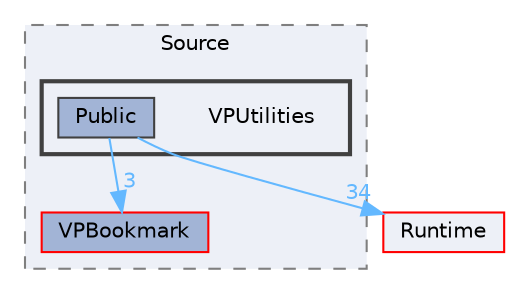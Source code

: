 digraph "VPUtilities"
{
 // INTERACTIVE_SVG=YES
 // LATEX_PDF_SIZE
  bgcolor="transparent";
  edge [fontname=Helvetica,fontsize=10,labelfontname=Helvetica,labelfontsize=10];
  node [fontname=Helvetica,fontsize=10,shape=box,height=0.2,width=0.4];
  compound=true
  subgraph clusterdir_514060e236dc79294357f1d40abfad9d {
    graph [ bgcolor="#edf0f7", pencolor="grey50", label="Source", fontname=Helvetica,fontsize=10 style="filled,dashed", URL="dir_514060e236dc79294357f1d40abfad9d.html",tooltip=""]
  dir_445de3fd50adb406ea2a1bdf31af6f4c [label="VPBookmark", fillcolor="#a2b4d6", color="red", style="filled", URL="dir_445de3fd50adb406ea2a1bdf31af6f4c.html",tooltip=""];
  subgraph clusterdir_f0262aeb1233f2c3a7ea2f982d38c928 {
    graph [ bgcolor="#edf0f7", pencolor="grey25", label="", fontname=Helvetica,fontsize=10 style="filled,bold", URL="dir_f0262aeb1233f2c3a7ea2f982d38c928.html",tooltip=""]
    dir_f0262aeb1233f2c3a7ea2f982d38c928 [shape=plaintext, label="VPUtilities"];
  dir_a2bccb87f5b9083eef6403a7afbe9aea [label="Public", fillcolor="#a2b4d6", color="grey25", style="filled", URL="dir_a2bccb87f5b9083eef6403a7afbe9aea.html",tooltip=""];
  }
  }
  dir_7536b172fbd480bfd146a1b1acd6856b [label="Runtime", fillcolor="#edf0f7", color="red", style="filled", URL="dir_7536b172fbd480bfd146a1b1acd6856b.html",tooltip=""];
  dir_a2bccb87f5b9083eef6403a7afbe9aea->dir_445de3fd50adb406ea2a1bdf31af6f4c [headlabel="3", labeldistance=1.5 headhref="dir_000829_001267.html" href="dir_000829_001267.html" color="steelblue1" fontcolor="steelblue1"];
  dir_a2bccb87f5b9083eef6403a7afbe9aea->dir_7536b172fbd480bfd146a1b1acd6856b [headlabel="34", labeldistance=1.5 headhref="dir_000829_000984.html" href="dir_000829_000984.html" color="steelblue1" fontcolor="steelblue1"];
}
